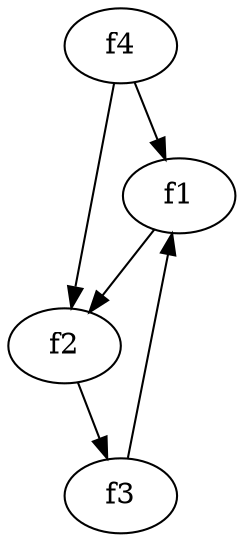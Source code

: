 strict digraph  {
f1;
f2;
f3;
f4;
f1 -> f2  [weight=2];
f2 -> f3  [weight=2];
f3 -> f1  [weight=2];
f4 -> f2  [weight=2];
f4 -> f1  [weight=2];
}
